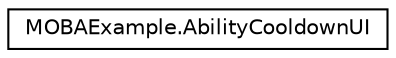 digraph "Graphical Class Hierarchy"
{
 // LATEX_PDF_SIZE
  edge [fontname="Helvetica",fontsize="10",labelfontname="Helvetica",labelfontsize="10"];
  node [fontname="Helvetica",fontsize="10",shape=record];
  rankdir="LR";
  Node0 [label="MOBAExample.AbilityCooldownUI",height=0.2,width=0.4,color="black", fillcolor="white", style="filled",URL="$classMOBAExample_1_1AbilityCooldownUI.html",tooltip=" "];
}
